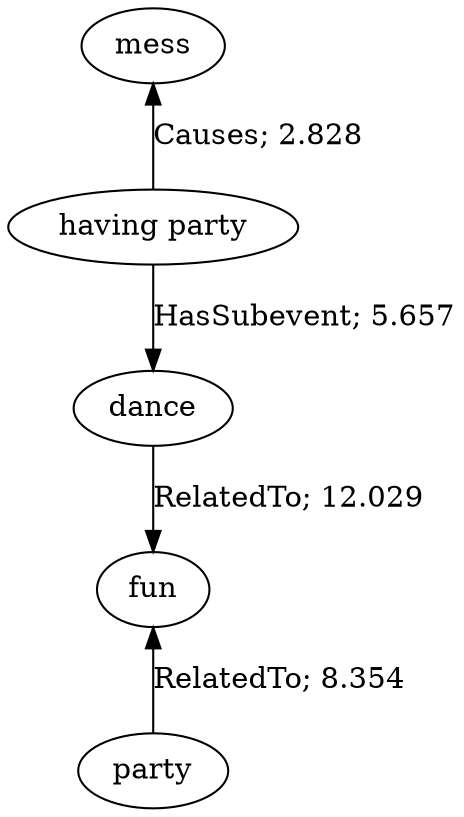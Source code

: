 // The path the concepts from "mess" to "party".Path Length: 4; Weight Sum: 28.868860355758784; Average Weight: 7.217215088939696
digraph "4_c---mess-party---PLen4_WSum28.869_WAvg7.217" {
	0 [label=mess]
	1 [label="having party"]
	2 [label=dance]
	3 [label=fun]
	4 [label=party]
	0 -> 1 [label="Causes; 2.828" dir=back weight=2.828]
	1 -> 2 [label="HasSubevent; 5.657" dir=forward weight=5.657]
	2 -> 3 [label="RelatedTo; 12.029" dir=forward weight=12.029]
	3 -> 4 [label="RelatedTo; 8.354" dir=back weight=8.354]
}
